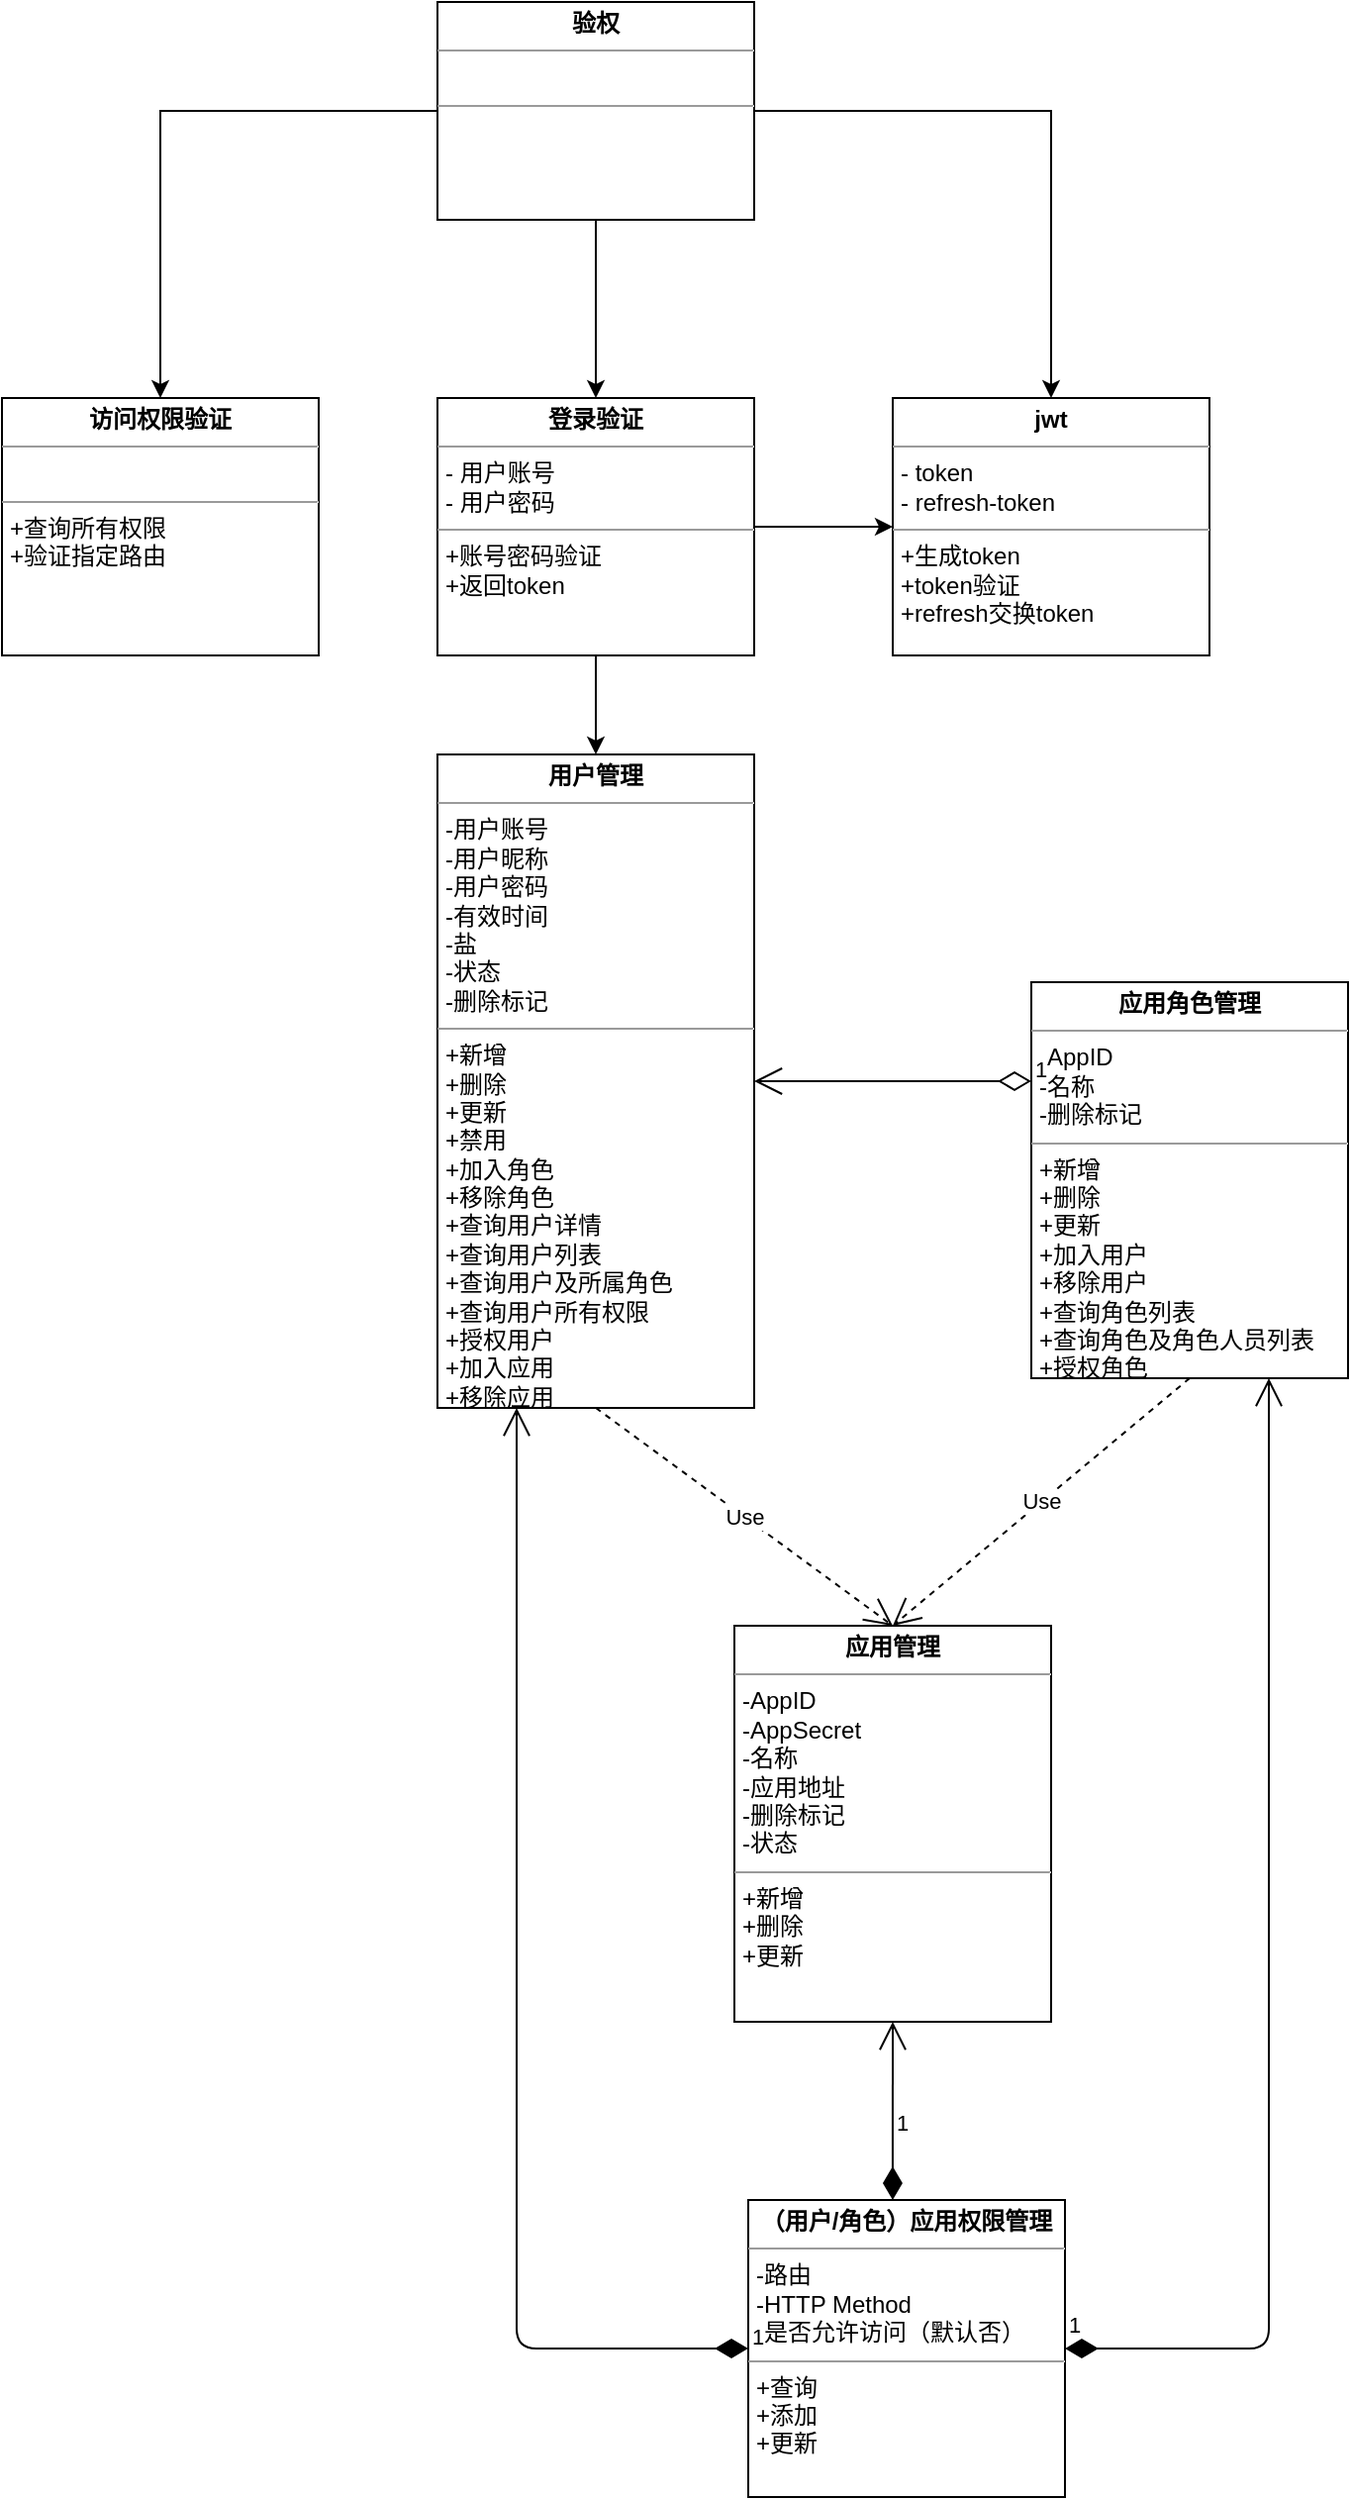 <mxfile version="14.4.3" type="device" pages="5"><diagram id="qrwcHFO8ePl-rjPB5RXB" name="逻辑视图"><mxGraphModel dx="786" dy="1683" grid="1" gridSize="10" guides="1" tooltips="1" connect="1" arrows="1" fold="1" page="1" pageScale="1" pageWidth="827" pageHeight="1169" math="0" shadow="0"><root><mxCell id="bSKbqUn5VFs1F77ra-D2-0"/><mxCell id="bSKbqUn5VFs1F77ra-D2-1" parent="bSKbqUn5VFs1F77ra-D2-0"/><mxCell id="pMz9YsAc3N5y3lIOcPKE-3" value="" style="edgeStyle=orthogonalEdgeStyle;rounded=0;orthogonalLoop=1;jettySize=auto;html=1;" parent="bSKbqUn5VFs1F77ra-D2-1" source="V5Yzl6ATiJP-z3j3MlcQ-0" target="V5Yzl6ATiJP-z3j3MlcQ-2" edge="1"><mxGeometry relative="1" as="geometry"/></mxCell><mxCell id="pMz9YsAc3N5y3lIOcPKE-6" value="" style="edgeStyle=orthogonalEdgeStyle;rounded=0;orthogonalLoop=1;jettySize=auto;html=1;" parent="bSKbqUn5VFs1F77ra-D2-1" source="V5Yzl6ATiJP-z3j3MlcQ-0" target="pMz9YsAc3N5y3lIOcPKE-5" edge="1"><mxGeometry relative="1" as="geometry"/></mxCell><mxCell id="pMz9YsAc3N5y3lIOcPKE-11" value="" style="edgeStyle=orthogonalEdgeStyle;rounded=0;orthogonalLoop=1;jettySize=auto;html=1;entryX=0.5;entryY=0;entryDx=0;entryDy=0;" parent="bSKbqUn5VFs1F77ra-D2-1" source="V5Yzl6ATiJP-z3j3MlcQ-0" target="pMz9YsAc3N5y3lIOcPKE-9" edge="1"><mxGeometry relative="1" as="geometry"/></mxCell><mxCell id="V5Yzl6ATiJP-z3j3MlcQ-0" value="&lt;p style=&quot;margin: 0px ; margin-top: 4px ; text-align: center&quot;&gt;&lt;b&gt;验权&lt;/b&gt;&lt;/p&gt;&lt;hr size=&quot;1&quot;&gt;&lt;p style=&quot;margin: 0px ; margin-left: 4px&quot;&gt;&lt;br&gt;&lt;/p&gt;&lt;hr size=&quot;1&quot;&gt;&lt;p style=&quot;margin: 0px ; margin-left: 4px&quot;&gt;&lt;br&gt;&lt;/p&gt;" style="verticalAlign=top;align=left;overflow=fill;fontSize=12;fontFamily=Helvetica;html=1;" parent="bSKbqUn5VFs1F77ra-D2-1" vertex="1"><mxGeometry x="310" y="-110" width="160" height="110" as="geometry"/></mxCell><mxCell id="V5Yzl6ATiJP-z3j3MlcQ-2" value="&lt;p style=&quot;margin: 0px ; margin-top: 4px ; text-align: center&quot;&gt;&lt;b&gt;jwt&lt;/b&gt;&lt;/p&gt;&lt;hr size=&quot;1&quot;&gt;&lt;p style=&quot;margin: 0px ; margin-left: 4px&quot;&gt;- token&lt;/p&gt;&lt;p style=&quot;margin: 0px ; margin-left: 4px&quot;&gt;- refresh-token&lt;/p&gt;&lt;hr size=&quot;1&quot;&gt;&lt;p style=&quot;margin: 0px ; margin-left: 4px&quot;&gt;&lt;span&gt;+生成token&lt;/span&gt;&lt;br&gt;&lt;/p&gt;&lt;p style=&quot;margin: 0px ; margin-left: 4px&quot;&gt;+token验证&lt;br&gt;&lt;/p&gt;&lt;p style=&quot;margin: 0px ; margin-left: 4px&quot;&gt;+refresh交换token&lt;/p&gt;" style="verticalAlign=top;align=left;overflow=fill;fontSize=12;fontFamily=Helvetica;html=1;" parent="bSKbqUn5VFs1F77ra-D2-1" vertex="1"><mxGeometry x="540" y="90" width="160" height="130" as="geometry"/></mxCell><mxCell id="V5Yzl6ATiJP-z3j3MlcQ-3" value="&lt;p style=&quot;margin: 0px ; margin-top: 4px ; text-align: center&quot;&gt;&lt;b&gt;用户管理&lt;/b&gt;&lt;/p&gt;&lt;hr size=&quot;1&quot;&gt;&lt;p style=&quot;margin: 0px ; margin-left: 4px&quot;&gt;-用户账号&lt;/p&gt;&lt;p style=&quot;margin: 0px ; margin-left: 4px&quot;&gt;-用户昵称&lt;/p&gt;&lt;p style=&quot;margin: 0px ; margin-left: 4px&quot;&gt;-用户密码&lt;/p&gt;&lt;p style=&quot;margin: 0px ; margin-left: 4px&quot;&gt;-有效时间&lt;/p&gt;&lt;p style=&quot;margin: 0px ; margin-left: 4px&quot;&gt;-盐&lt;/p&gt;&lt;p style=&quot;margin: 0px ; margin-left: 4px&quot;&gt;-状态&lt;/p&gt;&lt;p style=&quot;margin: 0px ; margin-left: 4px&quot;&gt;-删除标记&lt;/p&gt;&lt;hr size=&quot;1&quot;&gt;&lt;p style=&quot;margin: 0px ; margin-left: 4px&quot;&gt;+新增&lt;/p&gt;&lt;p style=&quot;margin: 0px ; margin-left: 4px&quot;&gt;+删除&lt;/p&gt;&lt;p style=&quot;margin: 0px ; margin-left: 4px&quot;&gt;+更新&lt;/p&gt;&lt;p style=&quot;margin: 0px ; margin-left: 4px&quot;&gt;+禁用&lt;/p&gt;&lt;p style=&quot;margin: 0px ; margin-left: 4px&quot;&gt;+加入角色&lt;/p&gt;&lt;p style=&quot;margin: 0px ; margin-left: 4px&quot;&gt;+移除角色&lt;/p&gt;&lt;p style=&quot;margin: 0px ; margin-left: 4px&quot;&gt;+查询用户详情&lt;/p&gt;&lt;p style=&quot;margin: 0px ; margin-left: 4px&quot;&gt;+查询用户列表&lt;/p&gt;&lt;p style=&quot;margin: 0px ; margin-left: 4px&quot;&gt;+查询用户及所属角色&lt;/p&gt;&lt;p style=&quot;margin: 0px ; margin-left: 4px&quot;&gt;+查询用户所有权限&lt;/p&gt;&lt;p style=&quot;margin: 0px ; margin-left: 4px&quot;&gt;+授权用户&lt;/p&gt;&lt;p style=&quot;margin: 0px ; margin-left: 4px&quot;&gt;+加入应用&lt;/p&gt;&lt;p style=&quot;margin: 0px ; margin-left: 4px&quot;&gt;+移除应用&lt;/p&gt;" style="verticalAlign=top;align=left;overflow=fill;fontSize=12;fontFamily=Helvetica;html=1;" parent="bSKbqUn5VFs1F77ra-D2-1" vertex="1"><mxGeometry x="310" y="270" width="160" height="330" as="geometry"/></mxCell><mxCell id="V5Yzl6ATiJP-z3j3MlcQ-5" value="&lt;p style=&quot;margin: 0px ; margin-top: 4px ; text-align: center&quot;&gt;&lt;b&gt;应用角色管理&lt;/b&gt;&lt;/p&gt;&lt;hr size=&quot;1&quot;&gt;&lt;p style=&quot;margin: 0px ; margin-left: 4px&quot;&gt;-AppID&lt;/p&gt;&lt;p style=&quot;margin: 0px ; margin-left: 4px&quot;&gt;-名称&lt;/p&gt;&lt;p style=&quot;margin: 0px ; margin-left: 4px&quot;&gt;-删除标记&lt;/p&gt;&lt;hr size=&quot;1&quot;&gt;&lt;p style=&quot;margin: 0px ; margin-left: 4px&quot;&gt;+新增&lt;/p&gt;&lt;p style=&quot;margin: 0px ; margin-left: 4px&quot;&gt;+删除&lt;/p&gt;&lt;p style=&quot;margin: 0px ; margin-left: 4px&quot;&gt;+更新&lt;/p&gt;&lt;p style=&quot;margin: 0px ; margin-left: 4px&quot;&gt;+加入用户&lt;/p&gt;&lt;p style=&quot;margin: 0px ; margin-left: 4px&quot;&gt;+移除用户&lt;/p&gt;&lt;p style=&quot;margin: 0px ; margin-left: 4px&quot;&gt;+查询角色列表&lt;/p&gt;&lt;p style=&quot;margin: 0px ; margin-left: 4px&quot;&gt;+查询角色及角色人员列表&lt;/p&gt;&lt;p style=&quot;margin: 0px ; margin-left: 4px&quot;&gt;+授权角色&lt;/p&gt;" style="verticalAlign=top;align=left;overflow=fill;fontSize=12;fontFamily=Helvetica;html=1;" parent="bSKbqUn5VFs1F77ra-D2-1" vertex="1"><mxGeometry x="610" y="385" width="160" height="200" as="geometry"/></mxCell><mxCell id="V5Yzl6ATiJP-z3j3MlcQ-6" value="&lt;p style=&quot;margin: 0px ; margin-top: 4px ; text-align: center&quot;&gt;&lt;b&gt;应用管理&lt;/b&gt;&lt;/p&gt;&lt;hr size=&quot;1&quot;&gt;&lt;p style=&quot;margin: 0px ; margin-left: 4px&quot;&gt;-AppID&lt;/p&gt;&lt;p style=&quot;margin: 0px ; margin-left: 4px&quot;&gt;-AppSecret&lt;br&gt;&lt;/p&gt;&lt;p style=&quot;margin: 0px ; margin-left: 4px&quot;&gt;-名称&lt;/p&gt;&lt;p style=&quot;margin: 0px ; margin-left: 4px&quot;&gt;-应用地址&lt;/p&gt;&lt;p style=&quot;margin: 0px ; margin-left: 4px&quot;&gt;-删除标记&lt;/p&gt;&lt;p style=&quot;margin: 0px ; margin-left: 4px&quot;&gt;-状态&lt;/p&gt;&lt;hr size=&quot;1&quot;&gt;&lt;p style=&quot;margin: 0px ; margin-left: 4px&quot;&gt;+新增&lt;/p&gt;&lt;p style=&quot;margin: 0px ; margin-left: 4px&quot;&gt;+删除&lt;/p&gt;&lt;p style=&quot;margin: 0px ; margin-left: 4px&quot;&gt;+更新&lt;/p&gt;" style="verticalAlign=top;align=left;overflow=fill;fontSize=12;fontFamily=Helvetica;html=1;" parent="bSKbqUn5VFs1F77ra-D2-1" vertex="1"><mxGeometry x="460" y="710" width="160" height="200" as="geometry"/></mxCell><mxCell id="V5Yzl6ATiJP-z3j3MlcQ-7" value="&lt;p style=&quot;margin: 0px ; margin-top: 4px ; text-align: center&quot;&gt;&lt;b&gt;（用户/角色）应用权限管理&lt;/b&gt;&lt;/p&gt;&lt;hr size=&quot;1&quot;&gt;&lt;p style=&quot;margin: 0px ; margin-left: 4px&quot;&gt;&lt;span&gt;-路由&lt;/span&gt;&lt;/p&gt;&lt;p style=&quot;margin: 0px ; margin-left: 4px&quot;&gt;-HTTP Method&lt;/p&gt;&lt;p style=&quot;margin: 0px ; margin-left: 4px&quot;&gt;-是否允许访问（默认否）&lt;/p&gt;&lt;hr size=&quot;1&quot;&gt;&lt;p style=&quot;margin: 0px ; margin-left: 4px&quot;&gt;+查询&lt;/p&gt;&lt;p style=&quot;margin: 0px ; margin-left: 4px&quot;&gt;+添加&lt;/p&gt;&lt;p style=&quot;margin: 0px ; margin-left: 4px&quot;&gt;+更新&lt;/p&gt;" style="verticalAlign=top;align=left;overflow=fill;fontSize=12;fontFamily=Helvetica;html=1;" parent="bSKbqUn5VFs1F77ra-D2-1" vertex="1"><mxGeometry x="467" y="1000" width="160" height="150" as="geometry"/></mxCell><mxCell id="pMz9YsAc3N5y3lIOcPKE-7" value="" style="edgeStyle=orthogonalEdgeStyle;rounded=0;orthogonalLoop=1;jettySize=auto;html=1;" parent="bSKbqUn5VFs1F77ra-D2-1" source="pMz9YsAc3N5y3lIOcPKE-5" target="V5Yzl6ATiJP-z3j3MlcQ-3" edge="1"><mxGeometry relative="1" as="geometry"/></mxCell><mxCell id="pMz9YsAc3N5y3lIOcPKE-8" value="" style="edgeStyle=orthogonalEdgeStyle;rounded=0;orthogonalLoop=1;jettySize=auto;html=1;" parent="bSKbqUn5VFs1F77ra-D2-1" source="pMz9YsAc3N5y3lIOcPKE-5" target="V5Yzl6ATiJP-z3j3MlcQ-2" edge="1"><mxGeometry relative="1" as="geometry"/></mxCell><mxCell id="pMz9YsAc3N5y3lIOcPKE-5" value="&lt;p style=&quot;margin: 0px ; margin-top: 4px ; text-align: center&quot;&gt;&lt;b&gt;登录验证&lt;/b&gt;&lt;/p&gt;&lt;hr size=&quot;1&quot;&gt;&lt;p style=&quot;margin: 0px ; margin-left: 4px&quot;&gt;- 用户账号&lt;/p&gt;&lt;p style=&quot;margin: 0px ; margin-left: 4px&quot;&gt;- 用户密码&lt;/p&gt;&lt;hr size=&quot;1&quot;&gt;&lt;p style=&quot;margin: 0px ; margin-left: 4px&quot;&gt;&lt;span&gt;+账号密码验证&lt;/span&gt;&lt;/p&gt;&lt;p style=&quot;margin: 0px ; margin-left: 4px&quot;&gt;&lt;span&gt;+返回token&lt;/span&gt;&lt;/p&gt;" style="verticalAlign=top;align=left;overflow=fill;fontSize=12;fontFamily=Helvetica;html=1;" parent="bSKbqUn5VFs1F77ra-D2-1" vertex="1"><mxGeometry x="310" y="90" width="160" height="130" as="geometry"/></mxCell><mxCell id="pMz9YsAc3N5y3lIOcPKE-9" value="&lt;p style=&quot;margin: 0px ; margin-top: 4px ; text-align: center&quot;&gt;&lt;b&gt;访问权限验证&lt;/b&gt;&lt;/p&gt;&lt;hr size=&quot;1&quot;&gt;&lt;p style=&quot;margin: 0px ; margin-left: 4px&quot;&gt;&lt;br&gt;&lt;/p&gt;&lt;hr size=&quot;1&quot;&gt;&lt;p style=&quot;margin: 0px ; margin-left: 4px&quot;&gt;&lt;span&gt;+查询所有权限&lt;/span&gt;&lt;/p&gt;&lt;p style=&quot;margin: 0px ; margin-left: 4px&quot;&gt;&lt;span&gt;+验证指定路由&lt;/span&gt;&lt;/p&gt;" style="verticalAlign=top;align=left;overflow=fill;fontSize=12;fontFamily=Helvetica;html=1;" parent="bSKbqUn5VFs1F77ra-D2-1" vertex="1"><mxGeometry x="90" y="90" width="160" height="130" as="geometry"/></mxCell><mxCell id="pMz9YsAc3N5y3lIOcPKE-15" value="1" style="endArrow=open;html=1;endSize=12;startArrow=diamondThin;startSize=14;startFill=0;edgeStyle=orthogonalEdgeStyle;align=left;verticalAlign=bottom;exitX=0;exitY=0.25;exitDx=0;exitDy=0;entryX=1;entryY=0.5;entryDx=0;entryDy=0;" parent="bSKbqUn5VFs1F77ra-D2-1" source="V5Yzl6ATiJP-z3j3MlcQ-5" target="V5Yzl6ATiJP-z3j3MlcQ-3" edge="1"><mxGeometry x="-1" y="3" relative="1" as="geometry"><mxPoint x="150" y="510" as="sourcePoint"/><mxPoint x="310" y="510" as="targetPoint"/></mxGeometry></mxCell><mxCell id="mXsvSzVLR3WhX51JlOfV-2" value="Use" style="endArrow=open;endSize=12;dashed=1;html=1;exitX=0.5;exitY=1;exitDx=0;exitDy=0;entryX=0.5;entryY=0;entryDx=0;entryDy=0;" edge="1" parent="bSKbqUn5VFs1F77ra-D2-1" source="V5Yzl6ATiJP-z3j3MlcQ-5" target="V5Yzl6ATiJP-z3j3MlcQ-6"><mxGeometry width="160" relative="1" as="geometry"><mxPoint x="660" y="650" as="sourcePoint"/><mxPoint x="820" y="650" as="targetPoint"/></mxGeometry></mxCell><mxCell id="mXsvSzVLR3WhX51JlOfV-4" value="Use" style="endArrow=open;endSize=12;dashed=1;html=1;exitX=0.5;exitY=1;exitDx=0;exitDy=0;entryX=0.5;entryY=0;entryDx=0;entryDy=0;" edge="1" parent="bSKbqUn5VFs1F77ra-D2-1" source="V5Yzl6ATiJP-z3j3MlcQ-3" target="V5Yzl6ATiJP-z3j3MlcQ-6"><mxGeometry width="160" relative="1" as="geometry"><mxPoint x="410" y="620" as="sourcePoint"/><mxPoint x="570" y="620" as="targetPoint"/></mxGeometry></mxCell><mxCell id="mXsvSzVLR3WhX51JlOfV-5" value="1" style="endArrow=open;html=1;endSize=12;startArrow=diamondThin;startSize=14;startFill=1;edgeStyle=orthogonalEdgeStyle;align=left;verticalAlign=bottom;exitX=0.456;exitY=0;exitDx=0;exitDy=0;exitPerimeter=0;entryX=0.5;entryY=1;entryDx=0;entryDy=0;" edge="1" parent="bSKbqUn5VFs1F77ra-D2-1" source="V5Yzl6ATiJP-z3j3MlcQ-7" target="V5Yzl6ATiJP-z3j3MlcQ-6"><mxGeometry x="-0.333" relative="1" as="geometry"><mxPoint x="530" y="940" as="sourcePoint"/><mxPoint x="690" y="940" as="targetPoint"/><mxPoint as="offset"/></mxGeometry></mxCell><mxCell id="mXsvSzVLR3WhX51JlOfV-6" value="1" style="endArrow=open;html=1;endSize=12;startArrow=diamondThin;startSize=14;startFill=1;edgeStyle=orthogonalEdgeStyle;align=left;verticalAlign=bottom;entryX=0.25;entryY=1;entryDx=0;entryDy=0;" edge="1" parent="bSKbqUn5VFs1F77ra-D2-1" source="V5Yzl6ATiJP-z3j3MlcQ-7" target="V5Yzl6ATiJP-z3j3MlcQ-3"><mxGeometry x="-1" y="3" relative="1" as="geometry"><mxPoint x="280" y="740" as="sourcePoint"/><mxPoint x="360" y="620" as="targetPoint"/><Array as="points"><mxPoint x="350" y="1075"/></Array></mxGeometry></mxCell><mxCell id="mXsvSzVLR3WhX51JlOfV-7" value="1" style="endArrow=open;html=1;endSize=12;startArrow=diamondThin;startSize=14;startFill=1;edgeStyle=orthogonalEdgeStyle;align=left;verticalAlign=bottom;entryX=0.75;entryY=1;entryDx=0;entryDy=0;exitX=1;exitY=0.5;exitDx=0;exitDy=0;" edge="1" parent="bSKbqUn5VFs1F77ra-D2-1" source="V5Yzl6ATiJP-z3j3MlcQ-7" target="V5Yzl6ATiJP-z3j3MlcQ-5"><mxGeometry x="-1" y="3" relative="1" as="geometry"><mxPoint x="477" y="1085" as="sourcePoint"/><mxPoint x="360" y="610" as="targetPoint"/><Array as="points"><mxPoint x="730" y="1075"/></Array></mxGeometry></mxCell></root></mxGraphModel></diagram><diagram id="-PNOsN20fpYX5U9nddK8" name="开发视图"><mxGraphModel dx="942" dy="581" grid="1" gridSize="10" guides="1" tooltips="1" connect="1" arrows="1" fold="1" page="1" pageScale="1" pageWidth="827" pageHeight="1169" math="0" shadow="0"><root><mxCell id="0"/><mxCell id="1" parent="0"/><mxCell id="VimArvxABFGp39ELRsKQ-1" value="controllers" style="shape=folder;fontStyle=1;spacingTop=10;tabWidth=40;tabHeight=14;tabPosition=left;html=1;verticalAlign=top;" vertex="1" parent="1"><mxGeometry x="960" y="800" width="1180" height="425" as="geometry"/></mxCell><mxCell id="rwe0ClbYlOzDOP3qdJH1-176" value="Service Listener" style="shape=folder;fontStyle=1;spacingTop=10;tabWidth=40;tabHeight=14;tabPosition=left;html=1;verticalAlign=top;" parent="1" vertex="1"><mxGeometry x="960" y="330" width="940" height="180" as="geometry"/></mxCell><mxCell id="rwe0ClbYlOzDOP3qdJH1-135" value="web" style="shape=folder;fontStyle=1;spacingTop=10;tabWidth=40;tabHeight=14;tabPosition=left;html=1;verticalAlign=top;" parent="1" vertex="1"><mxGeometry x="960" y="545" width="940" height="225" as="geometry"/></mxCell><mxCell id="rwe0ClbYlOzDOP3qdJH1-134" value="Auth" style="shape=folder;fontStyle=1;spacingTop=10;tabWidth=40;tabHeight=14;tabPosition=left;html=1;verticalAlign=top;" parent="1" vertex="1"><mxGeometry x="1500" y="849" width="580" height="326" as="geometry"/></mxCell><mxCell id="rwe0ClbYlOzDOP3qdJH1-133" value="Admin" style="shape=folder;fontStyle=1;spacingTop=10;tabWidth=40;tabHeight=14;tabPosition=left;html=1;verticalAlign=top;" parent="1" vertex="1"><mxGeometry x="1000" y="849" width="480" height="326" as="geometry"/></mxCell><mxCell id="rwe0ClbYlOzDOP3qdJH1-11" value="管理员" style="shape=umlFrame;whiteSpace=wrap;html=1;" parent="1" vertex="1"><mxGeometry x="10" y="10" width="760" height="580" as="geometry"/></mxCell><mxCell id="rwe0ClbYlOzDOP3qdJH1-8" value="用户登录" style="html=1;" parent="1" vertex="1"><mxGeometry x="295" y="280" width="180" height="90" as="geometry"/></mxCell><mxCell id="rwe0ClbYlOzDOP3qdJH1-9" value="" style="shape=component;jettyWidth=8;jettyHeight=4;" parent="rwe0ClbYlOzDOP3qdJH1-8" vertex="1"><mxGeometry x="1" width="20" height="20" relative="1" as="geometry"><mxPoint x="-27" y="7" as="offset"/></mxGeometry></mxCell><mxCell id="rwe0ClbYlOzDOP3qdJH1-12" value="用户管理" style="html=1;" parent="1" vertex="1"><mxGeometry x="65" y="100" width="180" height="90" as="geometry"/></mxCell><mxCell id="rwe0ClbYlOzDOP3qdJH1-13" value="" style="shape=component;jettyWidth=8;jettyHeight=4;" parent="rwe0ClbYlOzDOP3qdJH1-12" vertex="1"><mxGeometry x="1" width="20" height="20" relative="1" as="geometry"><mxPoint x="-27" y="7" as="offset"/></mxGeometry></mxCell><mxCell id="rwe0ClbYlOzDOP3qdJH1-14" value="应用管理" style="html=1;" parent="1" vertex="1"><mxGeometry x="295" y="100" width="180" height="90" as="geometry"/></mxCell><mxCell id="rwe0ClbYlOzDOP3qdJH1-15" value="" style="shape=component;jettyWidth=8;jettyHeight=4;" parent="rwe0ClbYlOzDOP3qdJH1-14" vertex="1"><mxGeometry x="1" width="20" height="20" relative="1" as="geometry"><mxPoint x="-27" y="7" as="offset"/></mxGeometry></mxCell><mxCell id="rwe0ClbYlOzDOP3qdJH1-16" value="权限管理" style="html=1;" parent="1" vertex="1"><mxGeometry x="515" y="100" width="180" height="90" as="geometry"/></mxCell><mxCell id="rwe0ClbYlOzDOP3qdJH1-17" value="" style="shape=component;jettyWidth=8;jettyHeight=4;" parent="rwe0ClbYlOzDOP3qdJH1-16" vertex="1"><mxGeometry x="1" width="20" height="20" relative="1" as="geometry"><mxPoint x="-27" y="7" as="offset"/></mxGeometry></mxCell><mxCell id="rwe0ClbYlOzDOP3qdJH1-18" value="组管理" style="html=1;" parent="1" vertex="1"><mxGeometry x="50" y="410" width="180" height="90" as="geometry"/></mxCell><mxCell id="rwe0ClbYlOzDOP3qdJH1-19" value="" style="shape=component;jettyWidth=8;jettyHeight=4;" parent="rwe0ClbYlOzDOP3qdJH1-18" vertex="1"><mxGeometry x="1" width="20" height="20" relative="1" as="geometry"><mxPoint x="-27" y="7" as="offset"/></mxGeometry></mxCell><mxCell id="rwe0ClbYlOzDOP3qdJH1-20" value="应用中心" style="html=1;" parent="1" vertex="1"><mxGeometry x="530" y="410" width="180" height="90" as="geometry"/></mxCell><mxCell id="rwe0ClbYlOzDOP3qdJH1-21" value="" style="shape=component;jettyWidth=8;jettyHeight=4;" parent="rwe0ClbYlOzDOP3qdJH1-20" vertex="1"><mxGeometry x="1" width="20" height="20" relative="1" as="geometry"><mxPoint x="-27" y="7" as="offset"/></mxGeometry></mxCell><mxCell id="rwe0ClbYlOzDOP3qdJH1-24" value="" style="html=1;verticalAlign=bottom;endArrow=open;dashed=1;endSize=8;entryX=0.5;entryY=0;entryDx=0;entryDy=0;exitX=0.5;exitY=1;exitDx=0;exitDy=0;" parent="1" source="rwe0ClbYlOzDOP3qdJH1-14" target="rwe0ClbYlOzDOP3qdJH1-8" edge="1"><mxGeometry relative="1" as="geometry"><mxPoint x="490" y="210" as="sourcePoint"/><mxPoint x="410" y="210" as="targetPoint"/></mxGeometry></mxCell><mxCell id="rwe0ClbYlOzDOP3qdJH1-25" value="" style="html=1;verticalAlign=bottom;endArrow=open;dashed=1;endSize=8;entryX=0.75;entryY=0;entryDx=0;entryDy=0;exitX=0.5;exitY=1;exitDx=0;exitDy=0;" parent="1" source="rwe0ClbYlOzDOP3qdJH1-16" target="rwe0ClbYlOzDOP3qdJH1-8" edge="1"><mxGeometry relative="1" as="geometry"><mxPoint x="604" y="200" as="sourcePoint"/><mxPoint x="604" y="290" as="targetPoint"/></mxGeometry></mxCell><mxCell id="rwe0ClbYlOzDOP3qdJH1-26" value="" style="html=1;verticalAlign=bottom;endArrow=open;dashed=1;endSize=8;entryX=0.25;entryY=0;entryDx=0;entryDy=0;exitX=0.5;exitY=1;exitDx=0;exitDy=0;" parent="1" source="rwe0ClbYlOzDOP3qdJH1-12" target="rwe0ClbYlOzDOP3qdJH1-8" edge="1"><mxGeometry relative="1" as="geometry"><mxPoint x="152.5" y="190" as="sourcePoint"/><mxPoint x="-22.5" y="280" as="targetPoint"/></mxGeometry></mxCell><mxCell id="rwe0ClbYlOzDOP3qdJH1-27" value="" style="html=1;verticalAlign=bottom;endArrow=open;dashed=1;endSize=8;entryX=0.25;entryY=1;entryDx=0;entryDy=0;exitX=1;exitY=0.5;exitDx=0;exitDy=0;" parent="1" source="rwe0ClbYlOzDOP3qdJH1-18" target="rwe0ClbYlOzDOP3qdJH1-8" edge="1"><mxGeometry relative="1" as="geometry"><mxPoint x="228" y="440" as="sourcePoint"/><mxPoint x="413" y="530" as="targetPoint"/></mxGeometry></mxCell><mxCell id="rwe0ClbYlOzDOP3qdJH1-28" value="" style="html=1;verticalAlign=bottom;endArrow=open;dashed=1;endSize=8;entryX=0.75;entryY=1;entryDx=0;entryDy=0;exitX=0;exitY=0.5;exitDx=0;exitDy=0;" parent="1" source="rwe0ClbYlOzDOP3qdJH1-20" target="rwe0ClbYlOzDOP3qdJH1-8" edge="1"><mxGeometry relative="1" as="geometry"><mxPoint x="480" y="460" as="sourcePoint"/><mxPoint x="530" y="460" as="targetPoint"/></mxGeometry></mxCell><mxCell id="rwe0ClbYlOzDOP3qdJH1-29" value="普通用户" style="shape=umlFrame;whiteSpace=wrap;html=1;" parent="1" vertex="1"><mxGeometry x="10" y="620" width="760" height="430" as="geometry"/></mxCell><mxCell id="rwe0ClbYlOzDOP3qdJH1-30" value="用户登录" style="html=1;" parent="1" vertex="1"><mxGeometry x="295" y="890" width="180" height="90" as="geometry"/></mxCell><mxCell id="rwe0ClbYlOzDOP3qdJH1-31" value="" style="shape=component;jettyWidth=8;jettyHeight=4;" parent="rwe0ClbYlOzDOP3qdJH1-30" vertex="1"><mxGeometry x="1" width="20" height="20" relative="1" as="geometry"><mxPoint x="-27" y="7" as="offset"/></mxGeometry></mxCell><mxCell id="rwe0ClbYlOzDOP3qdJH1-40" value="应用中心" style="html=1;" parent="1" vertex="1"><mxGeometry x="295" y="690" width="180" height="90" as="geometry"/></mxCell><mxCell id="rwe0ClbYlOzDOP3qdJH1-41" value="" style="shape=component;jettyWidth=8;jettyHeight=4;" parent="rwe0ClbYlOzDOP3qdJH1-40" vertex="1"><mxGeometry x="1" width="20" height="20" relative="1" as="geometry"><mxPoint x="-27" y="7" as="offset"/></mxGeometry></mxCell><mxCell id="rwe0ClbYlOzDOP3qdJH1-46" value="" style="html=1;verticalAlign=bottom;endArrow=open;dashed=1;endSize=8;entryX=0.5;entryY=0;entryDx=0;entryDy=0;exitX=0.5;exitY=1;exitDx=0;exitDy=0;" parent="1" source="rwe0ClbYlOzDOP3qdJH1-40" target="rwe0ClbYlOzDOP3qdJH1-30" edge="1"><mxGeometry relative="1" as="geometry"><mxPoint x="480" y="1070" as="sourcePoint"/><mxPoint x="530" y="1070" as="targetPoint"/></mxGeometry></mxCell><mxCell id="rwe0ClbYlOzDOP3qdJH1-99" value="«go file»&lt;br&gt;&lt;b&gt;login_controller&lt;/b&gt;" style="html=1;" parent="1" vertex="1"><mxGeometry x="1575" y="912.5" width="180" height="90" as="geometry"/></mxCell><mxCell id="rwe0ClbYlOzDOP3qdJH1-100" value="" style="shape=component;jettyWidth=8;jettyHeight=4;" parent="rwe0ClbYlOzDOP3qdJH1-99" vertex="1"><mxGeometry x="1" width="20" height="20" relative="1" as="geometry"><mxPoint x="-27" y="7" as="offset"/></mxGeometry></mxCell><mxCell id="rwe0ClbYlOzDOP3qdJH1-101" value="«go file»&lt;br&gt;&lt;b&gt;Main&lt;/b&gt;&lt;br&gt;" style="html=1;" parent="1" vertex="1"><mxGeometry x="1050" y="391" width="180" height="90" as="geometry"/></mxCell><mxCell id="rwe0ClbYlOzDOP3qdJH1-102" value="" style="shape=component;jettyWidth=8;jettyHeight=4;" parent="rwe0ClbYlOzDOP3qdJH1-101" vertex="1"><mxGeometry x="1" width="20" height="20" relative="1" as="geometry"><mxPoint x="-27" y="7" as="offset"/></mxGeometry></mxCell><mxCell id="rwe0ClbYlOzDOP3qdJH1-113" value="«go file»&lt;br&gt;&lt;b&gt;jwt_controller&lt;/b&gt;" style="html=1;" parent="1" vertex="1"><mxGeometry x="1575" y="1042.5" width="180" height="90" as="geometry"/></mxCell><mxCell id="rwe0ClbYlOzDOP3qdJH1-114" value="" style="shape=component;jettyWidth=8;jettyHeight=4;" parent="rwe0ClbYlOzDOP3qdJH1-113" vertex="1"><mxGeometry x="1" width="20" height="20" relative="1" as="geometry"><mxPoint x="-27" y="7" as="offset"/></mxGeometry></mxCell><mxCell id="rwe0ClbYlOzDOP3qdJH1-105" value="«go file»&lt;br&gt;&lt;b&gt;user_controller&lt;/b&gt;" style="html=1;horizontal=1;" parent="1" vertex="1"><mxGeometry x="1260" y="912.5" width="180" height="90" as="geometry"/></mxCell><mxCell id="rwe0ClbYlOzDOP3qdJH1-106" value="" style="shape=component;jettyWidth=8;jettyHeight=4;horizontal=1;" parent="rwe0ClbYlOzDOP3qdJH1-105" vertex="1"><mxGeometry x="1" width="20" height="20" relative="1" as="geometry"><mxPoint x="-27" y="7" as="offset"/></mxGeometry></mxCell><mxCell id="rwe0ClbYlOzDOP3qdJH1-107" value="«go file»&lt;br&gt;&lt;b&gt;role_controller&lt;/b&gt;" style="html=1;horizontal=1;" parent="1" vertex="1"><mxGeometry x="1260" y="1045" width="180" height="90" as="geometry"/></mxCell><mxCell id="rwe0ClbYlOzDOP3qdJH1-108" value="" style="shape=component;jettyWidth=8;jettyHeight=4;horizontal=1;" parent="rwe0ClbYlOzDOP3qdJH1-107" vertex="1"><mxGeometry x="1" width="20" height="20" relative="1" as="geometry"><mxPoint x="-27" y="7" as="offset"/></mxGeometry></mxCell><mxCell id="rwe0ClbYlOzDOP3qdJH1-109" value="«go file»&lt;br&gt;&lt;b&gt;permission_controller&lt;/b&gt;" style="html=1;horizontal=1;" parent="1" vertex="1"><mxGeometry x="1040" y="912.5" width="180" height="90" as="geometry"/></mxCell><mxCell id="rwe0ClbYlOzDOP3qdJH1-110" value="" style="shape=component;jettyWidth=8;jettyHeight=4;horizontal=1;" parent="rwe0ClbYlOzDOP3qdJH1-109" vertex="1"><mxGeometry x="1" width="20" height="20" relative="1" as="geometry"><mxPoint x="-27" y="7" as="offset"/></mxGeometry></mxCell><mxCell id="rwe0ClbYlOzDOP3qdJH1-111" value="«go file»&lt;br&gt;&lt;b&gt;app_controller&lt;/b&gt;" style="html=1;horizontal=1;" parent="1" vertex="1"><mxGeometry x="1040" y="1045" width="180" height="90" as="geometry"/></mxCell><mxCell id="rwe0ClbYlOzDOP3qdJH1-112" value="" style="shape=component;jettyWidth=8;jettyHeight=4;horizontal=1;" parent="rwe0ClbYlOzDOP3qdJH1-111" vertex="1"><mxGeometry x="1" width="20" height="20" relative="1" as="geometry"><mxPoint x="-27" y="7" as="offset"/></mxGeometry></mxCell><mxCell id="rwe0ClbYlOzDOP3qdJH1-137" value="services" style="shape=folder;fontStyle=1;spacingTop=10;tabWidth=40;tabHeight=14;tabPosition=left;html=1;verticalAlign=top;" parent="1" vertex="1"><mxGeometry x="960" y="1250" width="755" height="400" as="geometry"/></mxCell><mxCell id="rwe0ClbYlOzDOP3qdJH1-140" value="«go file»&lt;br&gt;&lt;b&gt;login_service&lt;/b&gt;" style="html=1;" parent="1" vertex="1"><mxGeometry x="1475" y="1372.5" width="180" height="90" as="geometry"/></mxCell><mxCell id="rwe0ClbYlOzDOP3qdJH1-141" value="" style="shape=component;jettyWidth=8;jettyHeight=4;" parent="rwe0ClbYlOzDOP3qdJH1-140" vertex="1"><mxGeometry x="1" width="20" height="20" relative="1" as="geometry"><mxPoint x="-27" y="7" as="offset"/></mxGeometry></mxCell><mxCell id="rwe0ClbYlOzDOP3qdJH1-142" value="«go file»&lt;br&gt;&lt;b&gt;jwt_service&lt;/b&gt;" style="html=1;" parent="1" vertex="1"><mxGeometry x="1475" y="1505" width="180" height="90" as="geometry"/></mxCell><mxCell id="rwe0ClbYlOzDOP3qdJH1-143" value="" style="shape=component;jettyWidth=8;jettyHeight=4;" parent="rwe0ClbYlOzDOP3qdJH1-142" vertex="1"><mxGeometry x="1" width="20" height="20" relative="1" as="geometry"><mxPoint x="-27" y="7" as="offset"/></mxGeometry></mxCell><mxCell id="rwe0ClbYlOzDOP3qdJH1-144" value="«go file»&lt;br&gt;&lt;b&gt;user_service&lt;/b&gt;" style="html=1;horizontal=1;" parent="1" vertex="1"><mxGeometry x="1255" y="1372.5" width="180" height="90" as="geometry"/></mxCell><mxCell id="rwe0ClbYlOzDOP3qdJH1-145" value="" style="shape=component;jettyWidth=8;jettyHeight=4;horizontal=1;" parent="rwe0ClbYlOzDOP3qdJH1-144" vertex="1"><mxGeometry x="1" width="20" height="20" relative="1" as="geometry"><mxPoint x="-27" y="7" as="offset"/></mxGeometry></mxCell><mxCell id="rwe0ClbYlOzDOP3qdJH1-146" value="«go file»&lt;br&gt;&lt;b&gt;role_service&lt;/b&gt;" style="html=1;horizontal=1;" parent="1" vertex="1"><mxGeometry x="1255" y="1505" width="180" height="90" as="geometry"/></mxCell><mxCell id="rwe0ClbYlOzDOP3qdJH1-147" value="" style="shape=component;jettyWidth=8;jettyHeight=4;horizontal=1;" parent="rwe0ClbYlOzDOP3qdJH1-146" vertex="1"><mxGeometry x="1" width="20" height="20" relative="1" as="geometry"><mxPoint x="-27" y="7" as="offset"/></mxGeometry></mxCell><mxCell id="rwe0ClbYlOzDOP3qdJH1-148" value="«go file»&lt;br&gt;&lt;b&gt;permission_service&lt;/b&gt;" style="html=1;horizontal=1;" parent="1" vertex="1"><mxGeometry x="1035" y="1372.5" width="180" height="90" as="geometry"/></mxCell><mxCell id="rwe0ClbYlOzDOP3qdJH1-149" value="" style="shape=component;jettyWidth=8;jettyHeight=4;horizontal=1;" parent="rwe0ClbYlOzDOP3qdJH1-148" vertex="1"><mxGeometry x="1" width="20" height="20" relative="1" as="geometry"><mxPoint x="-27" y="7" as="offset"/></mxGeometry></mxCell><mxCell id="rwe0ClbYlOzDOP3qdJH1-150" value="«go file»&lt;br&gt;&lt;b&gt;app_service&lt;/b&gt;" style="html=1;horizontal=1;" parent="1" vertex="1"><mxGeometry x="1035" y="1505" width="180" height="90" as="geometry"/></mxCell><mxCell id="rwe0ClbYlOzDOP3qdJH1-151" value="" style="shape=component;jettyWidth=8;jettyHeight=4;horizontal=1;" parent="rwe0ClbYlOzDOP3qdJH1-150" vertex="1"><mxGeometry x="1" width="20" height="20" relative="1" as="geometry"><mxPoint x="-27" y="7" as="offset"/></mxGeometry></mxCell><mxCell id="rwe0ClbYlOzDOP3qdJH1-152" value="repositories" style="shape=folder;fontStyle=1;spacingTop=10;tabWidth=40;tabHeight=14;tabPosition=left;html=1;verticalAlign=top;" parent="1" vertex="1"><mxGeometry x="960" y="1680" width="460" height="350" as="geometry"/></mxCell><mxCell id="rwe0ClbYlOzDOP3qdJH1-159" value="«go file»&lt;br&gt;&lt;b&gt;role_repository&lt;/b&gt;" style="html=1;horizontal=1;" parent="1" vertex="1"><mxGeometry x="1210" y="1770" width="180" height="90" as="geometry"/></mxCell><mxCell id="rwe0ClbYlOzDOP3qdJH1-160" value="" style="shape=component;jettyWidth=8;jettyHeight=4;horizontal=1;" parent="rwe0ClbYlOzDOP3qdJH1-159" vertex="1"><mxGeometry x="1" width="20" height="20" relative="1" as="geometry"><mxPoint x="-27" y="7" as="offset"/></mxGeometry></mxCell><mxCell id="rwe0ClbYlOzDOP3qdJH1-161" value="«go file»&lt;br&gt;&lt;b&gt;role_repository&lt;/b&gt;" style="html=1;horizontal=1;" parent="1" vertex="1"><mxGeometry x="1210" y="1902.5" width="180" height="90" as="geometry"/></mxCell><mxCell id="rwe0ClbYlOzDOP3qdJH1-162" value="" style="shape=component;jettyWidth=8;jettyHeight=4;horizontal=1;" parent="rwe0ClbYlOzDOP3qdJH1-161" vertex="1"><mxGeometry x="1" width="20" height="20" relative="1" as="geometry"><mxPoint x="-27" y="7" as="offset"/></mxGeometry></mxCell><mxCell id="rwe0ClbYlOzDOP3qdJH1-163" value="«go file»&lt;br&gt;&lt;b&gt;permission_repository&lt;/b&gt;" style="html=1;horizontal=1;" parent="1" vertex="1"><mxGeometry x="990" y="1770" width="180" height="90" as="geometry"/></mxCell><mxCell id="rwe0ClbYlOzDOP3qdJH1-164" value="" style="shape=component;jettyWidth=8;jettyHeight=4;horizontal=1;" parent="rwe0ClbYlOzDOP3qdJH1-163" vertex="1"><mxGeometry x="1" width="20" height="20" relative="1" as="geometry"><mxPoint x="-27" y="7" as="offset"/></mxGeometry></mxCell><mxCell id="rwe0ClbYlOzDOP3qdJH1-165" value="«go file»&lt;br&gt;&lt;b&gt;app_repository&lt;/b&gt;" style="html=1;horizontal=1;" parent="1" vertex="1"><mxGeometry x="990" y="1902.5" width="180" height="90" as="geometry"/></mxCell><mxCell id="rwe0ClbYlOzDOP3qdJH1-166" value="" style="shape=component;jettyWidth=8;jettyHeight=4;horizontal=1;" parent="rwe0ClbYlOzDOP3qdJH1-165" vertex="1"><mxGeometry x="1" width="20" height="20" relative="1" as="geometry"><mxPoint x="-27" y="7" as="offset"/></mxGeometry></mxCell><mxCell id="rwe0ClbYlOzDOP3qdJH1-167" value="datamodels" style="shape=folder;fontStyle=1;spacingTop=10;tabWidth=40;tabHeight=14;tabPosition=left;html=1;verticalAlign=top;" parent="1" vertex="1"><mxGeometry x="960" y="2065" width="930" height="350" as="geometry"/></mxCell><mxCell id="rwe0ClbYlOzDOP3qdJH1-168" value="«go file»&lt;br&gt;&lt;b&gt;user&lt;/b&gt;" style="html=1;horizontal=1;" parent="1" vertex="1"><mxGeometry x="1210" y="2155" width="180" height="90" as="geometry"/></mxCell><mxCell id="rwe0ClbYlOzDOP3qdJH1-169" value="" style="shape=component;jettyWidth=8;jettyHeight=4;horizontal=1;" parent="rwe0ClbYlOzDOP3qdJH1-168" vertex="1"><mxGeometry x="1" width="20" height="20" relative="1" as="geometry"><mxPoint x="-27" y="7" as="offset"/></mxGeometry></mxCell><mxCell id="rwe0ClbYlOzDOP3qdJH1-170" value="«go file»&lt;br&gt;&lt;b&gt;role&lt;/b&gt;" style="html=1;horizontal=1;" parent="1" vertex="1"><mxGeometry x="1210" y="2287.5" width="180" height="90" as="geometry"/></mxCell><mxCell id="rwe0ClbYlOzDOP3qdJH1-171" value="" style="shape=component;jettyWidth=8;jettyHeight=4;horizontal=1;" parent="rwe0ClbYlOzDOP3qdJH1-170" vertex="1"><mxGeometry x="1" width="20" height="20" relative="1" as="geometry"><mxPoint x="-27" y="7" as="offset"/></mxGeometry></mxCell><mxCell id="rwe0ClbYlOzDOP3qdJH1-172" value="«go file»&lt;br&gt;&lt;b&gt;permission&lt;/b&gt;" style="html=1;horizontal=1;" parent="1" vertex="1"><mxGeometry x="990" y="2155" width="180" height="90" as="geometry"/></mxCell><mxCell id="rwe0ClbYlOzDOP3qdJH1-173" value="" style="shape=component;jettyWidth=8;jettyHeight=4;horizontal=1;" parent="rwe0ClbYlOzDOP3qdJH1-172" vertex="1"><mxGeometry x="1" width="20" height="20" relative="1" as="geometry"><mxPoint x="-27" y="7" as="offset"/></mxGeometry></mxCell><mxCell id="rwe0ClbYlOzDOP3qdJH1-174" value="«go file»&lt;br&gt;&lt;b&gt;app&lt;/b&gt;" style="html=1;horizontal=1;" parent="1" vertex="1"><mxGeometry x="990" y="2287.5" width="180" height="90" as="geometry"/></mxCell><mxCell id="rwe0ClbYlOzDOP3qdJH1-175" value="" style="shape=component;jettyWidth=8;jettyHeight=4;horizontal=1;" parent="rwe0ClbYlOzDOP3qdJH1-174" vertex="1"><mxGeometry x="1" width="20" height="20" relative="1" as="geometry"><mxPoint x="-27" y="7" as="offset"/></mxGeometry></mxCell><mxCell id="3oHlCJKv_0_HCpTadAUK-1" value="界面UI" style="shape=umlFrame;whiteSpace=wrap;html=1;" parent="1" vertex="1"><mxGeometry x="10" y="1100" width="760" height="400" as="geometry"/></mxCell><mxCell id="3oHlCJKv_0_HCpTadAUK-3" value="«vue file»&lt;br&gt;&lt;b&gt;Login&lt;/b&gt;" style="html=1;" parent="1" vertex="1"><mxGeometry x="50" y="1210" width="180" height="90" as="geometry"/></mxCell><mxCell id="3oHlCJKv_0_HCpTadAUK-4" value="" style="shape=component;jettyWidth=8;jettyHeight=4;" parent="3oHlCJKv_0_HCpTadAUK-3" vertex="1"><mxGeometry x="1" width="20" height="20" relative="1" as="geometry"><mxPoint x="-27" y="7" as="offset"/></mxGeometry></mxCell><mxCell id="3oHlCJKv_0_HCpTadAUK-5" value="«vue file»&lt;br&gt;&lt;b&gt;User&lt;/b&gt;" style="html=1;" parent="1" vertex="1"><mxGeometry x="295" y="1210" width="180" height="90" as="geometry"/></mxCell><mxCell id="3oHlCJKv_0_HCpTadAUK-6" value="" style="shape=component;jettyWidth=8;jettyHeight=4;" parent="3oHlCJKv_0_HCpTadAUK-5" vertex="1"><mxGeometry x="1" width="20" height="20" relative="1" as="geometry"><mxPoint x="-27" y="7" as="offset"/></mxGeometry></mxCell><mxCell id="3oHlCJKv_0_HCpTadAUK-7" value="«vue file»&lt;br&gt;&lt;b&gt;Group&lt;/b&gt;" style="html=1;" parent="1" vertex="1"><mxGeometry x="530" y="1210" width="180" height="90" as="geometry"/></mxCell><mxCell id="3oHlCJKv_0_HCpTadAUK-8" value="" style="shape=component;jettyWidth=8;jettyHeight=4;" parent="3oHlCJKv_0_HCpTadAUK-7" vertex="1"><mxGeometry x="1" width="20" height="20" relative="1" as="geometry"><mxPoint x="-27" y="7" as="offset"/></mxGeometry></mxCell><mxCell id="3oHlCJKv_0_HCpTadAUK-9" value="«vue file»&lt;br&gt;&lt;b&gt;Pem&lt;/b&gt;" style="html=1;" parent="1" vertex="1"><mxGeometry x="50" y="1351" width="180" height="90" as="geometry"/></mxCell><mxCell id="3oHlCJKv_0_HCpTadAUK-10" value="" style="shape=component;jettyWidth=8;jettyHeight=4;" parent="3oHlCJKv_0_HCpTadAUK-9" vertex="1"><mxGeometry x="1" width="20" height="20" relative="1" as="geometry"><mxPoint x="-27" y="7" as="offset"/></mxGeometry></mxCell><mxCell id="3oHlCJKv_0_HCpTadAUK-11" value="«vue file»&lt;br&gt;&lt;b&gt;App&lt;/b&gt;" style="html=1;" parent="1" vertex="1"><mxGeometry x="295" y="1351" width="180" height="90" as="geometry"/></mxCell><mxCell id="3oHlCJKv_0_HCpTadAUK-12" value="" style="shape=component;jettyWidth=8;jettyHeight=4;" parent="3oHlCJKv_0_HCpTadAUK-11" vertex="1"><mxGeometry x="1" width="20" height="20" relative="1" as="geometry"><mxPoint x="-27" y="7" as="offset"/></mxGeometry></mxCell><mxCell id="-Jdo7ITIeiYAUaOnjjcD-2" value="«go file»&lt;br&gt;&lt;b&gt;person_controller&lt;/b&gt;" style="html=1;" parent="1" vertex="1"><mxGeometry x="1820" y="912.5" width="180" height="90" as="geometry"/></mxCell><mxCell id="-Jdo7ITIeiYAUaOnjjcD-3" value="" style="shape=component;jettyWidth=8;jettyHeight=4;" parent="-Jdo7ITIeiYAUaOnjjcD-2" vertex="1"><mxGeometry x="1" width="20" height="20" relative="1" as="geometry"><mxPoint x="-27" y="7" as="offset"/></mxGeometry></mxCell><mxCell id="-Jdo7ITIeiYAUaOnjjcD-6" value="«go file»&lt;br&gt;&lt;b&gt;register_controller&lt;/b&gt;" style="html=1;" parent="1" vertex="1"><mxGeometry x="1820" y="1045" width="180" height="90" as="geometry"/></mxCell><mxCell id="-Jdo7ITIeiYAUaOnjjcD-7" value="" style="shape=component;jettyWidth=8;jettyHeight=4;" parent="-Jdo7ITIeiYAUaOnjjcD-6" vertex="1"><mxGeometry x="1" width="20" height="20" relative="1" as="geometry"><mxPoint x="-27" y="7" as="offset"/></mxGeometry></mxCell><mxCell id="Kj9Rok7NWQkBsqfggFEz-6" value="" style="group" parent="1" vertex="1" connectable="0"><mxGeometry x="2415" y="60" width="625" height="520" as="geometry"/></mxCell><mxCell id="Kj9Rok7NWQkBsqfggFEz-1" value="VUE" style="shape=module;align=left;spacingLeft=20;align=center;verticalAlign=top;" parent="Kj9Rok7NWQkBsqfggFEz-6" vertex="1"><mxGeometry x="56.09" y="83.871" width="512.821" height="83.871" as="geometry"/></mxCell><mxCell id="Kj9Rok7NWQkBsqfggFEz-2" value="GO iris" style="shape=module;align=left;spacingLeft=20;align=center;verticalAlign=top;" parent="Kj9Rok7NWQkBsqfggFEz-6" vertex="1"><mxGeometry x="56.09" y="218.065" width="512.821" height="83.871" as="geometry"/></mxCell><mxCell id="Kj9Rok7NWQkBsqfggFEz-3" value="Mysql" style="shape=module;align=left;spacingLeft=20;align=center;verticalAlign=top;" parent="Kj9Rok7NWQkBsqfggFEz-6" vertex="1"><mxGeometry x="56.09" y="352.258" width="240.385" height="83.871" as="geometry"/></mxCell><mxCell id="Kj9Rok7NWQkBsqfggFEz-4" value="Redis" style="shape=module;align=left;spacingLeft=20;align=center;verticalAlign=top;" parent="Kj9Rok7NWQkBsqfggFEz-6" vertex="1"><mxGeometry x="328.526" y="352.258" width="240.385" height="83.871" as="geometry"/></mxCell><mxCell id="Kj9Rok7NWQkBsqfggFEz-5" value="分层结构" style="shape=umlFrame;whiteSpace=wrap;html=1;" parent="Kj9Rok7NWQkBsqfggFEz-6" vertex="1"><mxGeometry width="625" height="520" as="geometry"/></mxCell><mxCell id="VimArvxABFGp39ELRsKQ-9" value="" style="edgeStyle=orthogonalEdgeStyle;rounded=0;orthogonalLoop=1;jettySize=auto;html=1;" edge="1" parent="1" source="VimArvxABFGp39ELRsKQ-2" target="VimArvxABFGp39ELRsKQ-3"><mxGeometry relative="1" as="geometry"/></mxCell><mxCell id="VimArvxABFGp39ELRsKQ-2" value="bootstrap" style="shape=folder;fontStyle=1;spacingTop=10;tabWidth=40;tabHeight=14;tabPosition=left;html=1;verticalAlign=top;" vertex="1" parent="1"><mxGeometry x="1020" y="597.5" width="150" height="122.5" as="geometry"/></mxCell><mxCell id="VimArvxABFGp39ELRsKQ-10" value="" style="edgeStyle=orthogonalEdgeStyle;rounded=0;orthogonalLoop=1;jettySize=auto;html=1;" edge="1" parent="1" source="VimArvxABFGp39ELRsKQ-3" target="VimArvxABFGp39ELRsKQ-4"><mxGeometry relative="1" as="geometry"/></mxCell><mxCell id="VimArvxABFGp39ELRsKQ-3" value="routes" style="shape=folder;fontStyle=1;spacingTop=10;tabWidth=40;tabHeight=14;tabPosition=left;html=1;verticalAlign=top;" vertex="1" parent="1"><mxGeometry x="1190" y="597.5" width="150" height="122.5" as="geometry"/></mxCell><mxCell id="VimArvxABFGp39ELRsKQ-11" value="" style="edgeStyle=orthogonalEdgeStyle;rounded=0;orthogonalLoop=1;jettySize=auto;html=1;" edge="1" parent="1" source="VimArvxABFGp39ELRsKQ-4" target="VimArvxABFGp39ELRsKQ-5"><mxGeometry relative="1" as="geometry"/></mxCell><mxCell id="VimArvxABFGp39ELRsKQ-4" value="controllers" style="shape=folder;fontStyle=1;spacingTop=10;tabWidth=40;tabHeight=14;tabPosition=left;html=1;verticalAlign=top;" vertex="1" parent="1"><mxGeometry x="1360" y="597.5" width="150" height="122.5" as="geometry"/></mxCell><mxCell id="VimArvxABFGp39ELRsKQ-12" value="" style="edgeStyle=orthogonalEdgeStyle;rounded=0;orthogonalLoop=1;jettySize=auto;html=1;" edge="1" parent="1" source="VimArvxABFGp39ELRsKQ-5" target="VimArvxABFGp39ELRsKQ-6"><mxGeometry relative="1" as="geometry"/></mxCell><mxCell id="VimArvxABFGp39ELRsKQ-5" value="views" style="shape=folder;fontStyle=1;spacingTop=10;tabWidth=40;tabHeight=14;tabPosition=left;html=1;verticalAlign=top;" vertex="1" parent="1"><mxGeometry x="1530" y="597.5" width="150" height="122.5" as="geometry"/></mxCell><mxCell id="VimArvxABFGp39ELRsKQ-6" value="public" style="shape=folder;fontStyle=1;spacingTop=10;tabWidth=40;tabHeight=14;tabPosition=left;html=1;verticalAlign=top;" vertex="1" parent="1"><mxGeometry x="1700" y="597.5" width="150" height="122.5" as="geometry"/></mxCell><mxCell id="VimArvxABFGp39ELRsKQ-14" value="«go file»&lt;br&gt;&lt;b&gt;permission_role&lt;/b&gt;" style="html=1;horizontal=1;" vertex="1" parent="1"><mxGeometry x="1430" y="2155" width="180" height="90" as="geometry"/></mxCell><mxCell id="VimArvxABFGp39ELRsKQ-15" value="" style="shape=component;jettyWidth=8;jettyHeight=4;horizontal=1;" vertex="1" parent="VimArvxABFGp39ELRsKQ-14"><mxGeometry x="1" width="20" height="20" relative="1" as="geometry"><mxPoint x="-27" y="7" as="offset"/></mxGeometry></mxCell><mxCell id="VimArvxABFGp39ELRsKQ-16" value="«go file»&lt;br&gt;&lt;b&gt;role_user&lt;/b&gt;" style="html=1;horizontal=1;" vertex="1" parent="1"><mxGeometry x="1430" y="2287.5" width="180" height="90" as="geometry"/></mxCell><mxCell id="VimArvxABFGp39ELRsKQ-17" value="" style="shape=component;jettyWidth=8;jettyHeight=4;horizontal=1;" vertex="1" parent="VimArvxABFGp39ELRsKQ-16"><mxGeometry x="1" width="20" height="20" relative="1" as="geometry"><mxPoint x="-27" y="7" as="offset"/></mxGeometry></mxCell><mxCell id="VimArvxABFGp39ELRsKQ-18" value="«go file»&lt;br&gt;&lt;b&gt;permission_user&lt;/b&gt;" style="html=1;horizontal=1;" vertex="1" parent="1"><mxGeometry x="1640" y="2155" width="180" height="90" as="geometry"/></mxCell><mxCell id="VimArvxABFGp39ELRsKQ-19" value="" style="shape=component;jettyWidth=8;jettyHeight=4;horizontal=1;" vertex="1" parent="VimArvxABFGp39ELRsKQ-18"><mxGeometry x="1" width="20" height="20" relative="1" as="geometry"><mxPoint x="-27" y="7" as="offset"/></mxGeometry></mxCell></root></mxGraphModel></diagram><diagram id="hzYjGxyyQwDxgyAki_Wo" name="E-R图"><mxGraphModel dx="942" dy="635" grid="1" gridSize="10" guides="1" tooltips="1" connect="1" arrows="1" fold="1" page="1" pageScale="1" pageWidth="827" pageHeight="1169" math="0" shadow="0"><root><mxCell id="qNHYKt6ENAIsh7yc7wF1-0"/><mxCell id="qNHYKt6ENAIsh7yc7wF1-1" parent="qNHYKt6ENAIsh7yc7wF1-0"/><mxCell id="kMYYILvMbQeLE-GyfMsu-13" value="user" style="shape=table;startSize=30;container=1;collapsible=1;childLayout=tableLayout;fixedRows=1;rowLines=0;fontStyle=1;align=center;resizeLast=1;" parent="qNHYKt6ENAIsh7yc7wF1-1" vertex="1"><mxGeometry x="60" y="270" width="180" height="340" as="geometry"/></mxCell><mxCell id="kMYYILvMbQeLE-GyfMsu-14" value="" style="shape=partialRectangle;collapsible=0;dropTarget=0;pointerEvents=0;fillColor=none;top=0;left=0;bottom=1;right=0;points=[[0,0.5],[1,0.5]];portConstraint=eastwest;" parent="kMYYILvMbQeLE-GyfMsu-13" vertex="1"><mxGeometry y="30" width="180" height="30" as="geometry"/></mxCell><mxCell id="kMYYILvMbQeLE-GyfMsu-15" value="PK" style="shape=partialRectangle;connectable=0;fillColor=none;top=0;left=0;bottom=0;right=0;fontStyle=1;overflow=hidden;" parent="kMYYILvMbQeLE-GyfMsu-14" vertex="1"><mxGeometry width="30" height="30" as="geometry"/></mxCell><mxCell id="kMYYILvMbQeLE-GyfMsu-16" value="id auto_increment" style="shape=partialRectangle;connectable=0;fillColor=none;top=0;left=0;bottom=0;right=0;align=left;spacingLeft=6;fontStyle=5;overflow=hidden;" parent="kMYYILvMbQeLE-GyfMsu-14" vertex="1"><mxGeometry x="30" width="150" height="30" as="geometry"/></mxCell><mxCell id="kMYYILvMbQeLE-GyfMsu-17" value="" style="shape=partialRectangle;collapsible=0;dropTarget=0;pointerEvents=0;fillColor=none;top=0;left=0;bottom=0;right=0;points=[[0,0.5],[1,0.5]];portConstraint=eastwest;" parent="kMYYILvMbQeLE-GyfMsu-13" vertex="1"><mxGeometry y="60" width="180" height="30" as="geometry"/></mxCell><mxCell id="kMYYILvMbQeLE-GyfMsu-18" value="MUL" style="shape=partialRectangle;connectable=0;fillColor=none;top=0;left=0;bottom=0;right=0;editable=1;overflow=hidden;" parent="kMYYILvMbQeLE-GyfMsu-17" vertex="1"><mxGeometry width="30" height="30" as="geometry"/></mxCell><mxCell id="kMYYILvMbQeLE-GyfMsu-19" value="account varchar(32)" style="shape=partialRectangle;connectable=0;fillColor=none;top=0;left=0;bottom=0;right=0;align=left;spacingLeft=6;overflow=hidden;" parent="kMYYILvMbQeLE-GyfMsu-17" vertex="1"><mxGeometry x="30" width="150" height="30" as="geometry"/></mxCell><mxCell id="kMYYILvMbQeLE-GyfMsu-20" value="" style="shape=partialRectangle;collapsible=0;dropTarget=0;pointerEvents=0;fillColor=none;top=0;left=0;bottom=0;right=0;points=[[0,0.5],[1,0.5]];portConstraint=eastwest;" parent="kMYYILvMbQeLE-GyfMsu-13" vertex="1"><mxGeometry y="90" width="180" height="30" as="geometry"/></mxCell><mxCell id="kMYYILvMbQeLE-GyfMsu-21" value="" style="shape=partialRectangle;connectable=0;fillColor=none;top=0;left=0;bottom=0;right=0;editable=1;overflow=hidden;" parent="kMYYILvMbQeLE-GyfMsu-20" vertex="1"><mxGeometry width="30" height="30" as="geometry"/></mxCell><mxCell id="kMYYILvMbQeLE-GyfMsu-22" value="password varchar(32)" style="shape=partialRectangle;connectable=0;fillColor=none;top=0;left=0;bottom=0;right=0;align=left;spacingLeft=6;overflow=hidden;" parent="kMYYILvMbQeLE-GyfMsu-20" vertex="1"><mxGeometry x="30" width="150" height="30" as="geometry"/></mxCell><mxCell id="kMYYILvMbQeLE-GyfMsu-23" value="" style="shape=partialRectangle;collapsible=0;dropTarget=0;pointerEvents=0;fillColor=none;top=0;left=0;bottom=0;right=0;points=[[0,0.5],[1,0.5]];portConstraint=eastwest;" parent="kMYYILvMbQeLE-GyfMsu-13" vertex="1"><mxGeometry y="120" width="180" height="30" as="geometry"/></mxCell><mxCell id="kMYYILvMbQeLE-GyfMsu-24" value="" style="shape=partialRectangle;connectable=0;fillColor=none;top=0;left=0;bottom=0;right=0;editable=1;overflow=hidden;" parent="kMYYILvMbQeLE-GyfMsu-23" vertex="1"><mxGeometry width="30" height="30" as="geometry"/></mxCell><mxCell id="kMYYILvMbQeLE-GyfMsu-25" value="nickname varchar(16)" style="shape=partialRectangle;connectable=0;fillColor=none;top=0;left=0;bottom=0;right=0;align=left;spacingLeft=6;overflow=hidden;" parent="kMYYILvMbQeLE-GyfMsu-23" vertex="1"><mxGeometry x="30" width="150" height="30" as="geometry"/></mxCell><mxCell id="6dfLxMuj7zbLafbNeHpN-2" value="slat varchar(32)" style="shape=partialRectangle;connectable=0;fillColor=none;top=0;left=0;bottom=0;right=0;align=left;spacingLeft=6;overflow=hidden;" parent="qNHYKt6ENAIsh7yc7wF1-1" vertex="1"><mxGeometry x="90" y="420" width="150" height="30" as="geometry"/></mxCell><mxCell id="6dfLxMuj7zbLafbNeHpN-3" value="exp int unsigned" style="shape=partialRectangle;connectable=0;fillColor=none;top=0;left=0;bottom=0;right=0;align=left;spacingLeft=6;overflow=hidden;" parent="qNHYKt6ENAIsh7yc7wF1-1" vertex="1"><mxGeometry x="90" y="450" width="150" height="30" as="geometry"/></mxCell><mxCell id="6dfLxMuj7zbLafbNeHpN-4" value="status tinyint" style="shape=partialRectangle;connectable=0;fillColor=none;top=0;left=0;bottom=0;right=0;align=left;spacingLeft=6;overflow=hidden;" parent="qNHYKt6ENAIsh7yc7wF1-1" vertex="1"><mxGeometry x="90" y="480" width="150" height="30" as="geometry"/></mxCell><mxCell id="6dfLxMuj7zbLafbNeHpN-5" value="is_del tinyint" style="shape=partialRectangle;connectable=0;fillColor=none;top=0;left=0;bottom=0;right=0;align=left;spacingLeft=6;overflow=hidden;" parent="qNHYKt6ENAIsh7yc7wF1-1" vertex="1"><mxGeometry x="90" y="510" width="150" height="30" as="geometry"/></mxCell><mxCell id="6dfLxMuj7zbLafbNeHpN-6" value="utime timestamp" style="shape=partialRectangle;connectable=0;fillColor=none;top=0;left=0;bottom=0;right=0;align=left;spacingLeft=6;overflow=hidden;" parent="qNHYKt6ENAIsh7yc7wF1-1" vertex="1"><mxGeometry x="90" y="540" width="150" height="30" as="geometry"/></mxCell><mxCell id="6dfLxMuj7zbLafbNeHpN-7" value="ctime timestamp" style="shape=partialRectangle;connectable=0;fillColor=none;top=0;left=0;bottom=0;right=0;align=left;spacingLeft=6;overflow=hidden;" parent="qNHYKt6ENAIsh7yc7wF1-1" vertex="1"><mxGeometry x="90" y="570" width="150" height="30" as="geometry"/></mxCell></root></mxGraphModel></diagram><diagram id="XLXP1WAwAWjXoPzrfxb5" name="用例图"><mxGraphModel dx="942" dy="635" grid="1" gridSize="10" guides="1" tooltips="1" connect="1" arrows="1" fold="1" page="1" pageScale="1" pageWidth="827" pageHeight="1169" math="0" shadow="0"><root><mxCell id="qPsdRZM2xRvm07Zi9V8o-0"/><mxCell id="qPsdRZM2xRvm07Zi9V8o-1" parent="qPsdRZM2xRvm07Zi9V8o-0"/><mxCell id="qPsdRZM2xRvm07Zi9V8o-5" value="" style="edgeStyle=orthogonalEdgeStyle;rounded=0;orthogonalLoop=1;jettySize=auto;html=1;" parent="qPsdRZM2xRvm07Zi9V8o-1" source="qPsdRZM2xRvm07Zi9V8o-2" target="qPsdRZM2xRvm07Zi9V8o-3" edge="1"><mxGeometry relative="1" as="geometry"/></mxCell><mxCell id="qPsdRZM2xRvm07Zi9V8o-16" style="edgeStyle=orthogonalEdgeStyle;rounded=0;orthogonalLoop=1;jettySize=auto;html=1;entryX=0;entryY=0.5;entryDx=0;entryDy=0;" parent="qPsdRZM2xRvm07Zi9V8o-1" source="qPsdRZM2xRvm07Zi9V8o-2" target="qPsdRZM2xRvm07Zi9V8o-15" edge="1"><mxGeometry relative="1" as="geometry"/></mxCell><mxCell id="qPsdRZM2xRvm07Zi9V8o-2" value="用户" style="shape=umlActor;verticalLabelPosition=bottom;verticalAlign=top;html=1;" parent="qPsdRZM2xRvm07Zi9V8o-1" vertex="1"><mxGeometry x="140" y="200" width="30" height="60" as="geometry"/></mxCell><mxCell id="qPsdRZM2xRvm07Zi9V8o-8" value="" style="edgeStyle=orthogonalEdgeStyle;rounded=0;orthogonalLoop=1;jettySize=auto;html=1;" parent="qPsdRZM2xRvm07Zi9V8o-1" source="qPsdRZM2xRvm07Zi9V8o-3" target="qPsdRZM2xRvm07Zi9V8o-7" edge="1"><mxGeometry relative="1" as="geometry"/></mxCell><mxCell id="qPsdRZM2xRvm07Zi9V8o-12" style="edgeStyle=orthogonalEdgeStyle;rounded=0;orthogonalLoop=1;jettySize=auto;html=1;entryX=0;entryY=0.5;entryDx=0;entryDy=0;" parent="qPsdRZM2xRvm07Zi9V8o-1" source="qPsdRZM2xRvm07Zi9V8o-3" target="qPsdRZM2xRvm07Zi9V8o-9" edge="1"><mxGeometry relative="1" as="geometry"/></mxCell><mxCell id="qPsdRZM2xRvm07Zi9V8o-13" style="edgeStyle=orthogonalEdgeStyle;rounded=0;orthogonalLoop=1;jettySize=auto;html=1;entryX=0;entryY=0.5;entryDx=0;entryDy=0;" parent="qPsdRZM2xRvm07Zi9V8o-1" source="qPsdRZM2xRvm07Zi9V8o-3" target="qPsdRZM2xRvm07Zi9V8o-10" edge="1"><mxGeometry relative="1" as="geometry"/></mxCell><mxCell id="qPsdRZM2xRvm07Zi9V8o-14" style="edgeStyle=orthogonalEdgeStyle;rounded=0;orthogonalLoop=1;jettySize=auto;html=1;entryX=0;entryY=0.5;entryDx=0;entryDy=0;" parent="qPsdRZM2xRvm07Zi9V8o-1" source="qPsdRZM2xRvm07Zi9V8o-3" target="qPsdRZM2xRvm07Zi9V8o-11" edge="1"><mxGeometry relative="1" as="geometry"/></mxCell><mxCell id="qPsdRZM2xRvm07Zi9V8o-3" value="登录" style="ellipse;whiteSpace=wrap;html=1;" parent="qPsdRZM2xRvm07Zi9V8o-1" vertex="1"><mxGeometry x="260" y="195" width="140" height="70" as="geometry"/></mxCell><mxCell id="qPsdRZM2xRvm07Zi9V8o-7" value="用户管理" style="ellipse;whiteSpace=wrap;html=1;" parent="qPsdRZM2xRvm07Zi9V8o-1" vertex="1"><mxGeometry x="480" y="195" width="140" height="70" as="geometry"/></mxCell><mxCell id="qPsdRZM2xRvm07Zi9V8o-9" value="应用管理" style="ellipse;whiteSpace=wrap;html=1;" parent="qPsdRZM2xRvm07Zi9V8o-1" vertex="1"><mxGeometry x="480" y="290" width="140" height="70" as="geometry"/></mxCell><mxCell id="qPsdRZM2xRvm07Zi9V8o-10" value="角色管理" style="ellipse;whiteSpace=wrap;html=1;" parent="qPsdRZM2xRvm07Zi9V8o-1" vertex="1"><mxGeometry x="480" y="390" width="140" height="70" as="geometry"/></mxCell><mxCell id="qPsdRZM2xRvm07Zi9V8o-11" value="权限管理" style="ellipse;whiteSpace=wrap;html=1;" parent="qPsdRZM2xRvm07Zi9V8o-1" vertex="1"><mxGeometry x="480" y="490" width="140" height="70" as="geometry"/></mxCell><mxCell id="qPsdRZM2xRvm07Zi9V8o-15" value="注册" style="ellipse;whiteSpace=wrap;html=1;" parent="qPsdRZM2xRvm07Zi9V8o-1" vertex="1"><mxGeometry x="260" y="290" width="140" height="70" as="geometry"/></mxCell></root></mxGraphModel></diagram><diagram id="Owtv8v5wLWBGh-9LJBHz" name="整体逻辑架构图"><mxGraphModel dx="942" dy="635" grid="1" gridSize="10" guides="1" tooltips="1" connect="1" arrows="1" fold="1" page="1" pageScale="1" pageWidth="827" pageHeight="1169" math="0" shadow="0"><root><mxCell id="pL-LYyUtHiySr8LctBvV-0"/><mxCell id="pL-LYyUtHiySr8LctBvV-1" parent="pL-LYyUtHiySr8LctBvV-0"/><mxCell id="pL-LYyUtHiySr8LctBvV-3" value="用户中心" style="shape=umlFrame;whiteSpace=wrap;html=1;" parent="pL-LYyUtHiySr8LctBvV-1" vertex="1"><mxGeometry x="140" y="80" width="300" height="200" as="geometry"/></mxCell><mxCell id="pL-LYyUtHiySr8LctBvV-4" value="jwt鉴权" style="shape=folder;fontStyle=1;spacingTop=10;tabWidth=40;tabHeight=14;tabPosition=left;html=1;" parent="pL-LYyUtHiySr8LctBvV-1" vertex="1"><mxGeometry x="160" y="130" width="70" height="50" as="geometry"/></mxCell><mxCell id="pL-LYyUtHiySr8LctBvV-5" value="权限管理" style="shape=folder;fontStyle=1;spacingTop=10;tabWidth=40;tabHeight=14;tabPosition=left;html=1;" parent="pL-LYyUtHiySr8LctBvV-1" vertex="1"><mxGeometry x="255" y="130" width="70" height="50" as="geometry"/></mxCell><mxCell id="pL-LYyUtHiySr8LctBvV-6" value="用户管理" style="shape=folder;fontStyle=1;spacingTop=10;tabWidth=16;tabHeight=20;tabPosition=left;html=1;" parent="pL-LYyUtHiySr8LctBvV-1" vertex="1"><mxGeometry x="354" y="130" width="70" height="50" as="geometry"/></mxCell><mxCell id="pL-LYyUtHiySr8LctBvV-7" value="角色管理" style="shape=folder;fontStyle=1;spacingTop=10;tabWidth=16;tabHeight=20;tabPosition=left;html=1;" parent="pL-LYyUtHiySr8LctBvV-1" vertex="1"><mxGeometry x="160" y="204" width="70" height="50" as="geometry"/></mxCell><mxCell id="pL-LYyUtHiySr8LctBvV-8" value="注册与登录" style="shape=folder;fontStyle=1;spacingTop=10;tabWidth=16;tabHeight=20;tabPosition=left;html=1;" parent="pL-LYyUtHiySr8LctBvV-1" vertex="1"><mxGeometry x="255" y="204" width="70" height="50" as="geometry"/></mxCell><mxCell id="pL-LYyUtHiySr8LctBvV-9" value="内容前台" style="shape=umlFrame;whiteSpace=wrap;html=1;" parent="pL-LYyUtHiySr8LctBvV-1" vertex="1"><mxGeometry x="510" y="80" width="300" height="200" as="geometry"/></mxCell><mxCell id="pL-LYyUtHiySr8LctBvV-10" value="导航" style="shape=folder;fontStyle=1;spacingTop=10;tabWidth=40;tabHeight=14;tabPosition=left;html=1;" parent="pL-LYyUtHiySr8LctBvV-1" vertex="1"><mxGeometry x="530" y="130" width="70" height="50" as="geometry"/></mxCell><mxCell id="pL-LYyUtHiySr8LctBvV-11" value="专题" style="shape=folder;fontStyle=1;spacingTop=10;tabWidth=40;tabHeight=14;tabPosition=left;html=1;" parent="pL-LYyUtHiySr8LctBvV-1" vertex="1"><mxGeometry x="625" y="130" width="70" height="50" as="geometry"/></mxCell><mxCell id="pL-LYyUtHiySr8LctBvV-12" value="分类" style="shape=folder;fontStyle=1;spacingTop=10;tabWidth=16;tabHeight=20;tabPosition=left;html=1;" parent="pL-LYyUtHiySr8LctBvV-1" vertex="1"><mxGeometry x="724" y="130" width="70" height="50" as="geometry"/></mxCell><mxCell id="pL-LYyUtHiySr8LctBvV-13" value="应用展示" style="shape=folder;fontStyle=1;spacingTop=10;tabWidth=16;tabHeight=20;tabPosition=left;html=1;" parent="pL-LYyUtHiySr8LctBvV-1" vertex="1"><mxGeometry x="530" y="204" width="70" height="50" as="geometry"/></mxCell><mxCell id="pL-LYyUtHiySr8LctBvV-14" value="内容展示" style="shape=folder;fontStyle=1;spacingTop=10;tabWidth=16;tabHeight=20;tabPosition=left;html=1;" parent="pL-LYyUtHiySr8LctBvV-1" vertex="1"><mxGeometry x="625" y="204" width="70" height="50" as="geometry"/></mxCell><mxCell id="pL-LYyUtHiySr8LctBvV-15" value="内容后台" style="shape=umlFrame;whiteSpace=wrap;html=1;" parent="pL-LYyUtHiySr8LctBvV-1" vertex="1"><mxGeometry x="880" y="80" width="300" height="200" as="geometry"/></mxCell><mxCell id="pL-LYyUtHiySr8LctBvV-16" value="内容编辑" style="shape=folder;fontStyle=1;spacingTop=10;tabWidth=40;tabHeight=14;tabPosition=left;html=1;" parent="pL-LYyUtHiySr8LctBvV-1" vertex="1"><mxGeometry x="900" y="130" width="70" height="50" as="geometry"/></mxCell><mxCell id="pL-LYyUtHiySr8LctBvV-17" value="静态生产" style="shape=folder;fontStyle=1;spacingTop=10;tabWidth=40;tabHeight=14;tabPosition=left;html=1;" parent="pL-LYyUtHiySr8LctBvV-1" vertex="1"><mxGeometry x="995" y="130" width="70" height="50" as="geometry"/></mxCell><mxCell id="pL-LYyUtHiySr8LctBvV-18" value="专题分类管理" style="shape=folder;fontStyle=1;spacingTop=10;tabWidth=16;tabHeight=20;tabPosition=left;html=1;" parent="pL-LYyUtHiySr8LctBvV-1" vertex="1"><mxGeometry x="1094" y="130" width="70" height="50" as="geometry"/></mxCell><mxCell id="pL-LYyUtHiySr8LctBvV-19" value="应用展示" style="shape=folder;fontStyle=1;spacingTop=10;tabWidth=16;tabHeight=20;tabPosition=left;html=1;" parent="pL-LYyUtHiySr8LctBvV-1" vertex="1"><mxGeometry x="900" y="204" width="70" height="50" as="geometry"/></mxCell><mxCell id="pL-LYyUtHiySr8LctBvV-21" value="发布应用" style="shape=umlFrame;whiteSpace=wrap;html=1;" parent="pL-LYyUtHiySr8LctBvV-1" vertex="1"><mxGeometry x="140" y="350" width="300" height="200" as="geometry"/></mxCell><mxCell id="pL-LYyUtHiySr8LctBvV-22" value="一键系统部署" style="shape=folder;fontStyle=1;spacingTop=10;tabWidth=40;tabHeight=14;tabPosition=left;html=1;" parent="pL-LYyUtHiySr8LctBvV-1" vertex="1"><mxGeometry x="160" y="400" width="70" height="50" as="geometry"/></mxCell><mxCell id="pL-LYyUtHiySr8LctBvV-23" value="部署系统配置" style="shape=folder;fontStyle=1;spacingTop=10;tabWidth=40;tabHeight=14;tabPosition=left;html=1;" parent="pL-LYyUtHiySr8LctBvV-1" vertex="1"><mxGeometry x="255" y="400" width="70" height="50" as="geometry"/></mxCell><mxCell id="pL-LYyUtHiySr8LctBvV-29" value="健康助手" style="shape=umlFrame;whiteSpace=wrap;html=1;" parent="pL-LYyUtHiySr8LctBvV-1" vertex="1"><mxGeometry x="510" y="350" width="300" height="200" as="geometry"/></mxCell><mxCell id="pL-LYyUtHiySr8LctBvV-30" value="药品管理" style="shape=folder;fontStyle=1;spacingTop=10;tabWidth=40;tabHeight=14;tabPosition=left;html=1;" parent="pL-LYyUtHiySr8LctBvV-1" vertex="1"><mxGeometry x="530" y="400" width="70" height="50" as="geometry"/></mxCell><mxCell id="pL-LYyUtHiySr8LctBvV-31" value="挂号提醒" style="shape=folder;fontStyle=1;spacingTop=10;tabWidth=40;tabHeight=14;tabPosition=left;html=1;" parent="pL-LYyUtHiySr8LctBvV-1" vertex="1"><mxGeometry x="625" y="400" width="70" height="50" as="geometry"/></mxCell><mxCell id="pL-LYyUtHiySr8LctBvV-32" value="诊断资料" style="shape=folder;fontStyle=1;spacingTop=10;tabWidth=40;tabHeight=14;tabPosition=left;html=1;" parent="pL-LYyUtHiySr8LctBvV-1" vertex="1"><mxGeometry x="720" y="400" width="70" height="50" as="geometry"/></mxCell><mxCell id="pL-LYyUtHiySr8LctBvV-33" value="小工具应用" style="shape=umlFrame;whiteSpace=wrap;html=1;" parent="pL-LYyUtHiySr8LctBvV-1" vertex="1"><mxGeometry x="140" y="610" width="300" height="200" as="geometry"/></mxCell><mxCell id="pL-LYyUtHiySr8LctBvV-34" value="身份证号生成器" style="shape=folder;fontStyle=1;spacingTop=10;tabWidth=40;tabHeight=14;tabPosition=left;html=1;" parent="pL-LYyUtHiySr8LctBvV-1" vertex="1"><mxGeometry x="160" y="660" width="70" height="50" as="geometry"/></mxCell><mxCell id="pL-LYyUtHiySr8LctBvV-35" value="json在线解码" style="shape=folder;fontStyle=1;spacingTop=10;tabWidth=40;tabHeight=14;tabPosition=left;html=1;" parent="pL-LYyUtHiySr8LctBvV-1" vertex="1"><mxGeometry x="255" y="660" width="70" height="50" as="geometry"/></mxCell><mxCell id="pL-LYyUtHiySr8LctBvV-36" value="base64解码" style="shape=folder;fontStyle=1;spacingTop=10;tabWidth=40;tabHeight=14;tabPosition=left;html=1;" parent="pL-LYyUtHiySr8LctBvV-1" vertex="1"><mxGeometry x="350" y="660" width="70" height="50" as="geometry"/></mxCell><mxCell id="pL-LYyUtHiySr8LctBvV-37" value="在线客户系统" style="shape=umlFrame;whiteSpace=wrap;html=1;" parent="pL-LYyUtHiySr8LctBvV-1" vertex="1"><mxGeometry x="880" y="350" width="300" height="200" as="geometry"/></mxCell><mxCell id="pL-LYyUtHiySr8LctBvV-38" value="客服管理" style="shape=folder;fontStyle=1;spacingTop=10;tabWidth=40;tabHeight=14;tabPosition=left;html=1;" parent="pL-LYyUtHiySr8LctBvV-1" vertex="1"><mxGeometry x="900" y="410" width="70" height="50" as="geometry"/></mxCell><mxCell id="pL-LYyUtHiySr8LctBvV-39" value="在线咨询" style="shape=folder;fontStyle=1;spacingTop=10;tabWidth=40;tabHeight=14;tabPosition=left;html=1;" parent="pL-LYyUtHiySr8LctBvV-1" vertex="1"><mxGeometry x="995" y="410" width="75" height="50" as="geometry"/></mxCell><mxCell id="pL-LYyUtHiySr8LctBvV-40" value="评价" style="shape=folder;fontStyle=1;spacingTop=10;tabWidth=40;tabHeight=14;tabPosition=left;html=1;" parent="pL-LYyUtHiySr8LctBvV-1" vertex="1"><mxGeometry x="1090" y="410" width="70" height="50" as="geometry"/></mxCell><mxCell id="pL-LYyUtHiySr8LctBvV-42" value="相册应用" style="shape=umlFrame;whiteSpace=wrap;html=1;" parent="pL-LYyUtHiySr8LctBvV-1" vertex="1"><mxGeometry x="510" y="600" width="300" height="200" as="geometry"/></mxCell><mxCell id="pL-LYyUtHiySr8LctBvV-43" value="相册管理" style="shape=folder;fontStyle=1;spacingTop=10;tabWidth=40;tabHeight=14;tabPosition=left;html=1;" parent="pL-LYyUtHiySr8LctBvV-1" vertex="1"><mxGeometry x="530" y="660" width="70" height="50" as="geometry"/></mxCell><mxCell id="pL-LYyUtHiySr8LctBvV-44" value="图片浏览" style="shape=folder;fontStyle=1;spacingTop=10;tabWidth=40;tabHeight=14;tabPosition=left;html=1;" parent="pL-LYyUtHiySr8LctBvV-1" vertex="1"><mxGeometry x="625" y="660" width="75" height="50" as="geometry"/></mxCell><mxCell id="pL-LYyUtHiySr8LctBvV-45" value="图片上传下载" style="shape=folder;fontStyle=1;spacingTop=10;tabWidth=40;tabHeight=14;tabPosition=left;html=1;" parent="pL-LYyUtHiySr8LctBvV-1" vertex="1"><mxGeometry x="720" y="660" width="70" height="50" as="geometry"/></mxCell></root></mxGraphModel></diagram></mxfile>